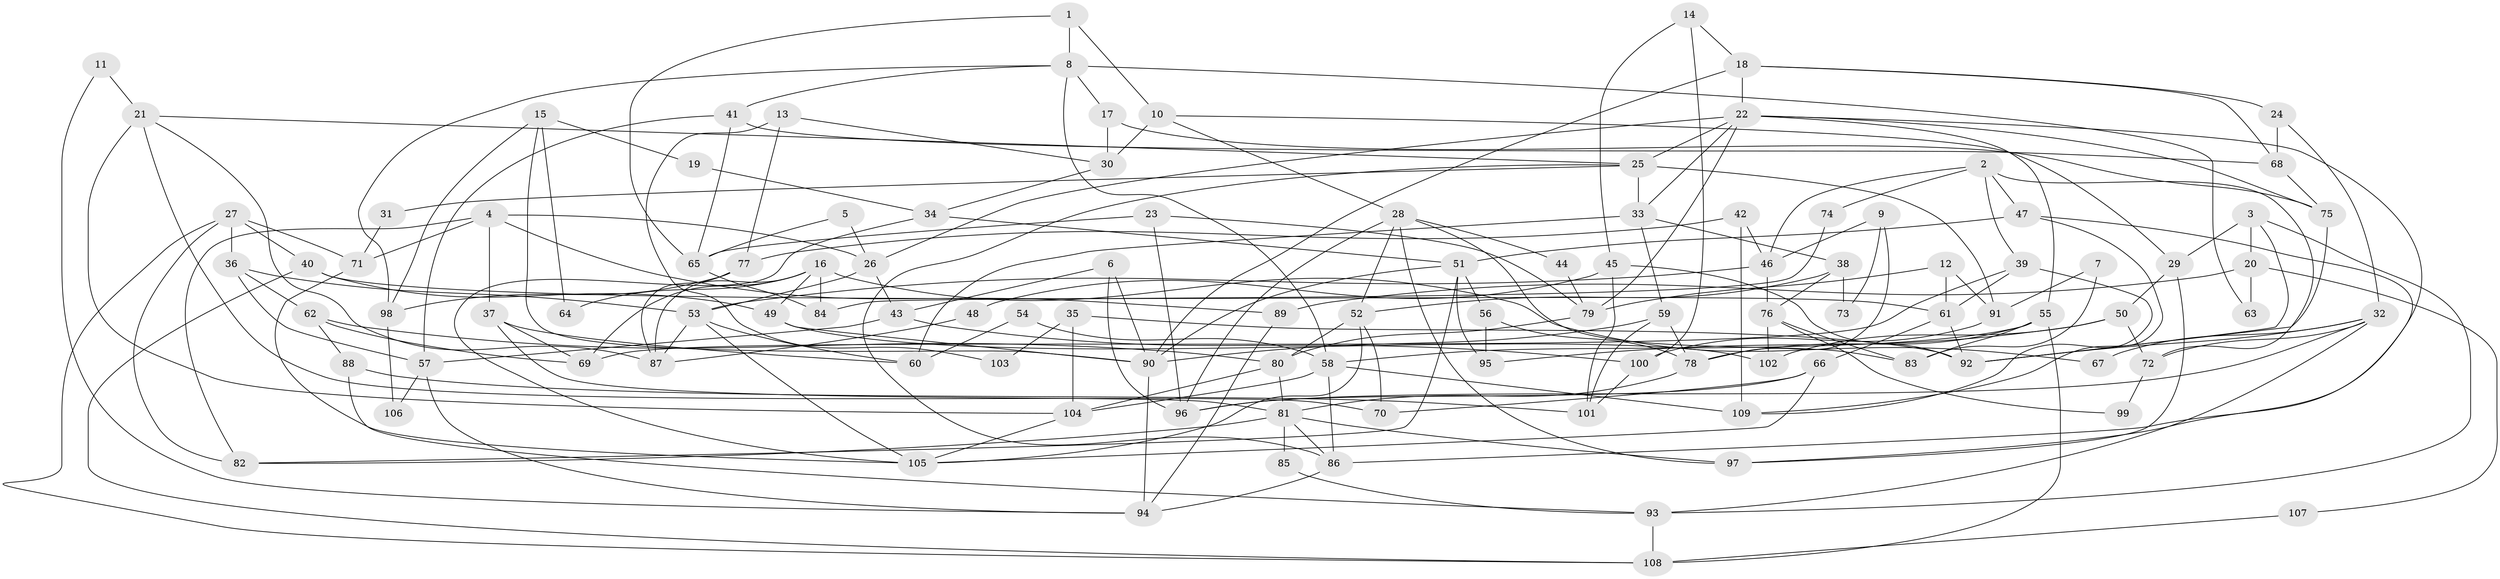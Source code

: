 // coarse degree distribution, {3: 0.14285714285714285, 5: 0.2, 4: 0.14285714285714285, 6: 0.17142857142857143, 2: 0.12857142857142856, 7: 0.1, 8: 0.02857142857142857, 10: 0.014285714285714285, 9: 0.07142857142857142}
// Generated by graph-tools (version 1.1) at 2025/23/03/03/25 07:23:56]
// undirected, 109 vertices, 218 edges
graph export_dot {
graph [start="1"]
  node [color=gray90,style=filled];
  1;
  2;
  3;
  4;
  5;
  6;
  7;
  8;
  9;
  10;
  11;
  12;
  13;
  14;
  15;
  16;
  17;
  18;
  19;
  20;
  21;
  22;
  23;
  24;
  25;
  26;
  27;
  28;
  29;
  30;
  31;
  32;
  33;
  34;
  35;
  36;
  37;
  38;
  39;
  40;
  41;
  42;
  43;
  44;
  45;
  46;
  47;
  48;
  49;
  50;
  51;
  52;
  53;
  54;
  55;
  56;
  57;
  58;
  59;
  60;
  61;
  62;
  63;
  64;
  65;
  66;
  67;
  68;
  69;
  70;
  71;
  72;
  73;
  74;
  75;
  76;
  77;
  78;
  79;
  80;
  81;
  82;
  83;
  84;
  85;
  86;
  87;
  88;
  89;
  90;
  91;
  92;
  93;
  94;
  95;
  96;
  97;
  98;
  99;
  100;
  101;
  102;
  103;
  104;
  105;
  106;
  107;
  108;
  109;
  1 -- 10;
  1 -- 65;
  1 -- 8;
  2 -- 72;
  2 -- 47;
  2 -- 39;
  2 -- 46;
  2 -- 74;
  3 -- 93;
  3 -- 92;
  3 -- 20;
  3 -- 29;
  4 -- 71;
  4 -- 82;
  4 -- 26;
  4 -- 37;
  4 -- 89;
  5 -- 65;
  5 -- 26;
  6 -- 96;
  6 -- 43;
  6 -- 90;
  7 -- 91;
  7 -- 83;
  8 -- 58;
  8 -- 17;
  8 -- 41;
  8 -- 63;
  8 -- 98;
  9 -- 78;
  9 -- 46;
  9 -- 73;
  10 -- 29;
  10 -- 30;
  10 -- 28;
  11 -- 94;
  11 -- 21;
  12 -- 61;
  12 -- 79;
  12 -- 91;
  13 -- 77;
  13 -- 30;
  13 -- 103;
  14 -- 45;
  14 -- 100;
  14 -- 18;
  15 -- 98;
  15 -- 90;
  15 -- 19;
  15 -- 64;
  16 -- 69;
  16 -- 87;
  16 -- 49;
  16 -- 64;
  16 -- 67;
  16 -- 84;
  17 -- 75;
  17 -- 30;
  18 -- 90;
  18 -- 22;
  18 -- 24;
  18 -- 68;
  19 -- 34;
  20 -- 89;
  20 -- 63;
  20 -- 107;
  21 -- 25;
  21 -- 70;
  21 -- 87;
  21 -- 104;
  22 -- 33;
  22 -- 25;
  22 -- 26;
  22 -- 55;
  22 -- 75;
  22 -- 79;
  22 -- 86;
  23 -- 79;
  23 -- 96;
  23 -- 65;
  24 -- 68;
  24 -- 32;
  25 -- 86;
  25 -- 31;
  25 -- 33;
  25 -- 91;
  26 -- 43;
  26 -- 53;
  27 -- 108;
  27 -- 82;
  27 -- 36;
  27 -- 40;
  27 -- 71;
  28 -- 83;
  28 -- 44;
  28 -- 52;
  28 -- 96;
  28 -- 97;
  29 -- 97;
  29 -- 50;
  30 -- 34;
  31 -- 71;
  32 -- 96;
  32 -- 67;
  32 -- 72;
  32 -- 92;
  32 -- 93;
  33 -- 59;
  33 -- 38;
  33 -- 60;
  34 -- 105;
  34 -- 51;
  35 -- 104;
  35 -- 92;
  35 -- 103;
  36 -- 53;
  36 -- 57;
  36 -- 62;
  37 -- 81;
  37 -- 60;
  37 -- 69;
  38 -- 52;
  38 -- 73;
  38 -- 76;
  39 -- 61;
  39 -- 69;
  39 -- 109;
  40 -- 108;
  40 -- 49;
  40 -- 61;
  41 -- 57;
  41 -- 65;
  41 -- 68;
  42 -- 46;
  42 -- 109;
  42 -- 77;
  43 -- 57;
  43 -- 100;
  44 -- 79;
  45 -- 92;
  45 -- 101;
  45 -- 48;
  46 -- 53;
  46 -- 76;
  47 -- 109;
  47 -- 97;
  47 -- 51;
  48 -- 87;
  49 -- 90;
  49 -- 102;
  50 -- 102;
  50 -- 72;
  50 -- 95;
  51 -- 90;
  51 -- 56;
  51 -- 82;
  51 -- 95;
  52 -- 105;
  52 -- 70;
  52 -- 80;
  53 -- 60;
  53 -- 87;
  53 -- 105;
  54 -- 58;
  54 -- 60;
  55 -- 78;
  55 -- 58;
  55 -- 83;
  55 -- 108;
  56 -- 95;
  56 -- 78;
  57 -- 94;
  57 -- 106;
  58 -- 104;
  58 -- 86;
  58 -- 109;
  59 -- 90;
  59 -- 78;
  59 -- 101;
  61 -- 92;
  61 -- 66;
  62 -- 69;
  62 -- 80;
  62 -- 88;
  65 -- 84;
  66 -- 105;
  66 -- 70;
  66 -- 96;
  68 -- 75;
  71 -- 105;
  72 -- 99;
  74 -- 84;
  75 -- 92;
  76 -- 83;
  76 -- 99;
  76 -- 102;
  77 -- 87;
  77 -- 98;
  78 -- 81;
  79 -- 80;
  80 -- 81;
  80 -- 104;
  81 -- 86;
  81 -- 82;
  81 -- 85;
  81 -- 97;
  85 -- 93;
  86 -- 94;
  88 -- 101;
  88 -- 93;
  89 -- 94;
  90 -- 94;
  91 -- 100;
  93 -- 108;
  98 -- 106;
  100 -- 101;
  104 -- 105;
  107 -- 108;
}

